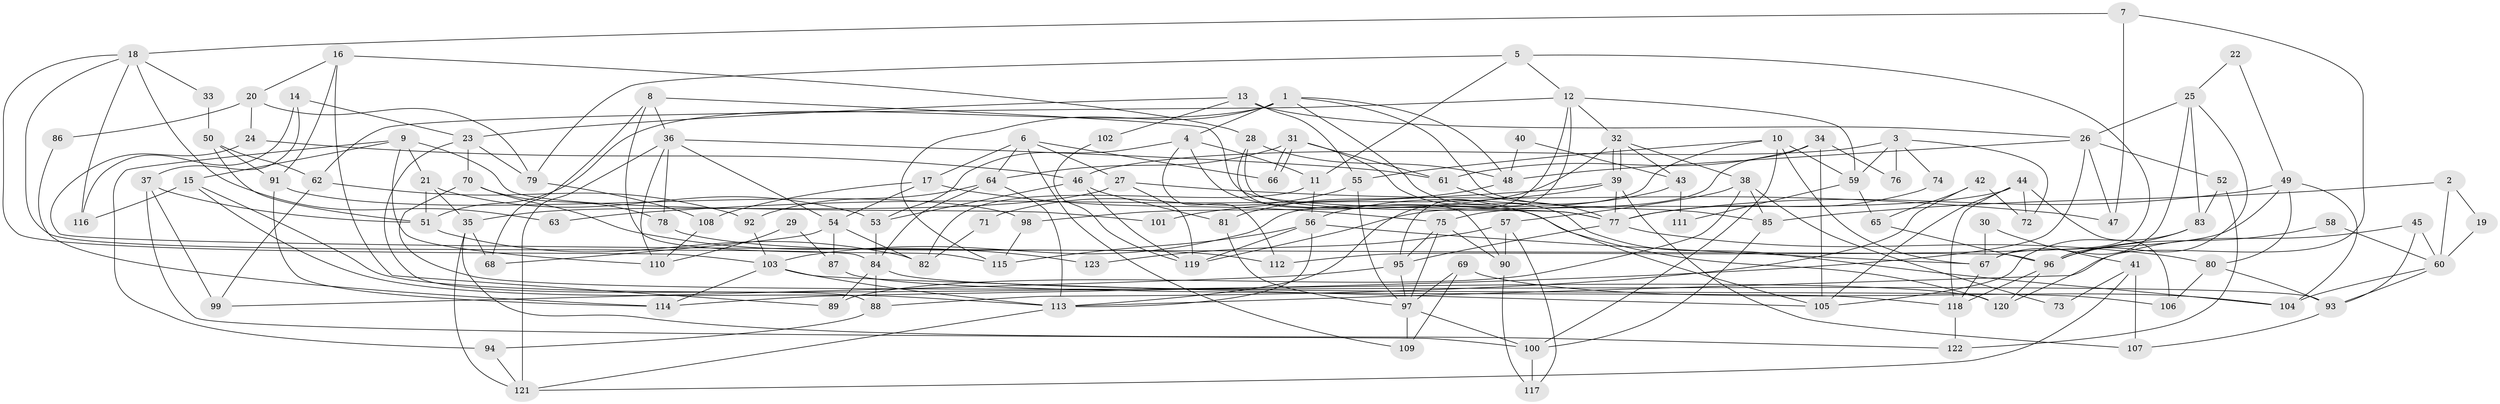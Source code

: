 // coarse degree distribution, {15: 0.013333333333333334, 8: 0.05333333333333334, 3: 0.13333333333333333, 10: 0.04, 9: 0.013333333333333334, 5: 0.21333333333333335, 7: 0.04, 6: 0.06666666666666667, 4: 0.25333333333333335, 2: 0.14666666666666667, 11: 0.013333333333333334, 12: 0.013333333333333334}
// Generated by graph-tools (version 1.1) at 2025/51/03/04/25 22:51:06]
// undirected, 123 vertices, 246 edges
graph export_dot {
  node [color=gray90,style=filled];
  1;
  2;
  3;
  4;
  5;
  6;
  7;
  8;
  9;
  10;
  11;
  12;
  13;
  14;
  15;
  16;
  17;
  18;
  19;
  20;
  21;
  22;
  23;
  24;
  25;
  26;
  27;
  28;
  29;
  30;
  31;
  32;
  33;
  34;
  35;
  36;
  37;
  38;
  39;
  40;
  41;
  42;
  43;
  44;
  45;
  46;
  47;
  48;
  49;
  50;
  51;
  52;
  53;
  54;
  55;
  56;
  57;
  58;
  59;
  60;
  61;
  62;
  63;
  64;
  65;
  66;
  67;
  68;
  69;
  70;
  71;
  72;
  73;
  74;
  75;
  76;
  77;
  78;
  79;
  80;
  81;
  82;
  83;
  84;
  85;
  86;
  87;
  88;
  89;
  90;
  91;
  92;
  93;
  94;
  95;
  96;
  97;
  98;
  99;
  100;
  101;
  102;
  103;
  104;
  105;
  106;
  107;
  108;
  109;
  110;
  111;
  112;
  113;
  114;
  115;
  116;
  117;
  118;
  119;
  120;
  121;
  122;
  123;
  1 -- 115;
  1 -- 85;
  1 -- 4;
  1 -- 48;
  1 -- 51;
  1 -- 104;
  2 -- 85;
  2 -- 60;
  2 -- 19;
  3 -- 59;
  3 -- 46;
  3 -- 72;
  3 -- 74;
  3 -- 76;
  4 -- 11;
  4 -- 53;
  4 -- 112;
  4 -- 120;
  5 -- 79;
  5 -- 67;
  5 -- 11;
  5 -- 12;
  6 -- 17;
  6 -- 27;
  6 -- 64;
  6 -- 66;
  6 -- 109;
  7 -- 47;
  7 -- 120;
  7 -- 18;
  8 -- 36;
  8 -- 77;
  8 -- 68;
  8 -- 115;
  9 -- 21;
  9 -- 15;
  9 -- 94;
  9 -- 101;
  9 -- 110;
  10 -- 103;
  10 -- 55;
  10 -- 59;
  10 -- 67;
  10 -- 100;
  11 -- 56;
  11 -- 82;
  12 -- 113;
  12 -- 32;
  12 -- 59;
  12 -- 62;
  12 -- 95;
  13 -- 23;
  13 -- 26;
  13 -- 55;
  13 -- 102;
  14 -- 116;
  14 -- 37;
  14 -- 23;
  15 -- 113;
  15 -- 120;
  15 -- 116;
  16 -- 28;
  16 -- 91;
  16 -- 20;
  16 -- 89;
  17 -- 75;
  17 -- 108;
  17 -- 54;
  18 -- 103;
  18 -- 33;
  18 -- 63;
  18 -- 84;
  18 -- 116;
  19 -- 60;
  20 -- 24;
  20 -- 79;
  20 -- 86;
  21 -- 51;
  21 -- 53;
  21 -- 35;
  22 -- 49;
  22 -- 25;
  23 -- 70;
  23 -- 79;
  23 -- 88;
  24 -- 96;
  24 -- 46;
  25 -- 96;
  25 -- 83;
  25 -- 26;
  25 -- 67;
  26 -- 48;
  26 -- 47;
  26 -- 52;
  26 -- 114;
  27 -- 35;
  27 -- 119;
  27 -- 47;
  28 -- 77;
  28 -- 48;
  28 -- 90;
  29 -- 87;
  29 -- 110;
  30 -- 41;
  30 -- 67;
  31 -- 66;
  31 -- 66;
  31 -- 64;
  31 -- 61;
  31 -- 105;
  32 -- 39;
  32 -- 39;
  32 -- 38;
  32 -- 43;
  32 -- 98;
  33 -- 50;
  34 -- 61;
  34 -- 105;
  34 -- 76;
  34 -- 119;
  35 -- 68;
  35 -- 121;
  35 -- 122;
  36 -- 121;
  36 -- 54;
  36 -- 61;
  36 -- 78;
  36 -- 110;
  37 -- 51;
  37 -- 100;
  37 -- 99;
  38 -- 89;
  38 -- 57;
  38 -- 73;
  38 -- 85;
  39 -- 77;
  39 -- 63;
  39 -- 101;
  39 -- 107;
  40 -- 48;
  40 -- 43;
  41 -- 121;
  41 -- 107;
  41 -- 73;
  42 -- 88;
  42 -- 72;
  42 -- 65;
  43 -- 56;
  43 -- 111;
  44 -- 75;
  44 -- 105;
  44 -- 72;
  44 -- 106;
  44 -- 118;
  45 -- 60;
  45 -- 113;
  45 -- 93;
  46 -- 53;
  46 -- 119;
  46 -- 81;
  48 -- 81;
  49 -- 80;
  49 -- 77;
  49 -- 104;
  49 -- 112;
  50 -- 62;
  50 -- 91;
  50 -- 51;
  51 -- 82;
  52 -- 122;
  52 -- 83;
  53 -- 84;
  54 -- 82;
  54 -- 68;
  54 -- 87;
  55 -- 97;
  55 -- 71;
  56 -- 67;
  56 -- 113;
  56 -- 115;
  56 -- 119;
  57 -- 90;
  57 -- 117;
  57 -- 123;
  58 -- 96;
  58 -- 60;
  59 -- 65;
  59 -- 111;
  60 -- 93;
  60 -- 104;
  61 -- 77;
  62 -- 99;
  62 -- 92;
  64 -- 92;
  64 -- 84;
  64 -- 113;
  65 -- 96;
  67 -- 118;
  69 -- 97;
  69 -- 104;
  69 -- 109;
  70 -- 78;
  70 -- 93;
  70 -- 123;
  71 -- 82;
  74 -- 77;
  75 -- 97;
  75 -- 95;
  75 -- 90;
  77 -- 95;
  77 -- 80;
  78 -- 112;
  79 -- 108;
  80 -- 106;
  80 -- 93;
  81 -- 97;
  83 -- 96;
  83 -- 105;
  84 -- 88;
  84 -- 89;
  84 -- 106;
  85 -- 100;
  86 -- 114;
  87 -- 118;
  88 -- 94;
  90 -- 117;
  91 -- 98;
  91 -- 114;
  92 -- 103;
  93 -- 107;
  94 -- 121;
  95 -- 97;
  95 -- 99;
  96 -- 118;
  96 -- 120;
  97 -- 100;
  97 -- 109;
  98 -- 115;
  100 -- 117;
  102 -- 119;
  103 -- 113;
  103 -- 105;
  103 -- 114;
  108 -- 110;
  113 -- 121;
  118 -- 122;
}
